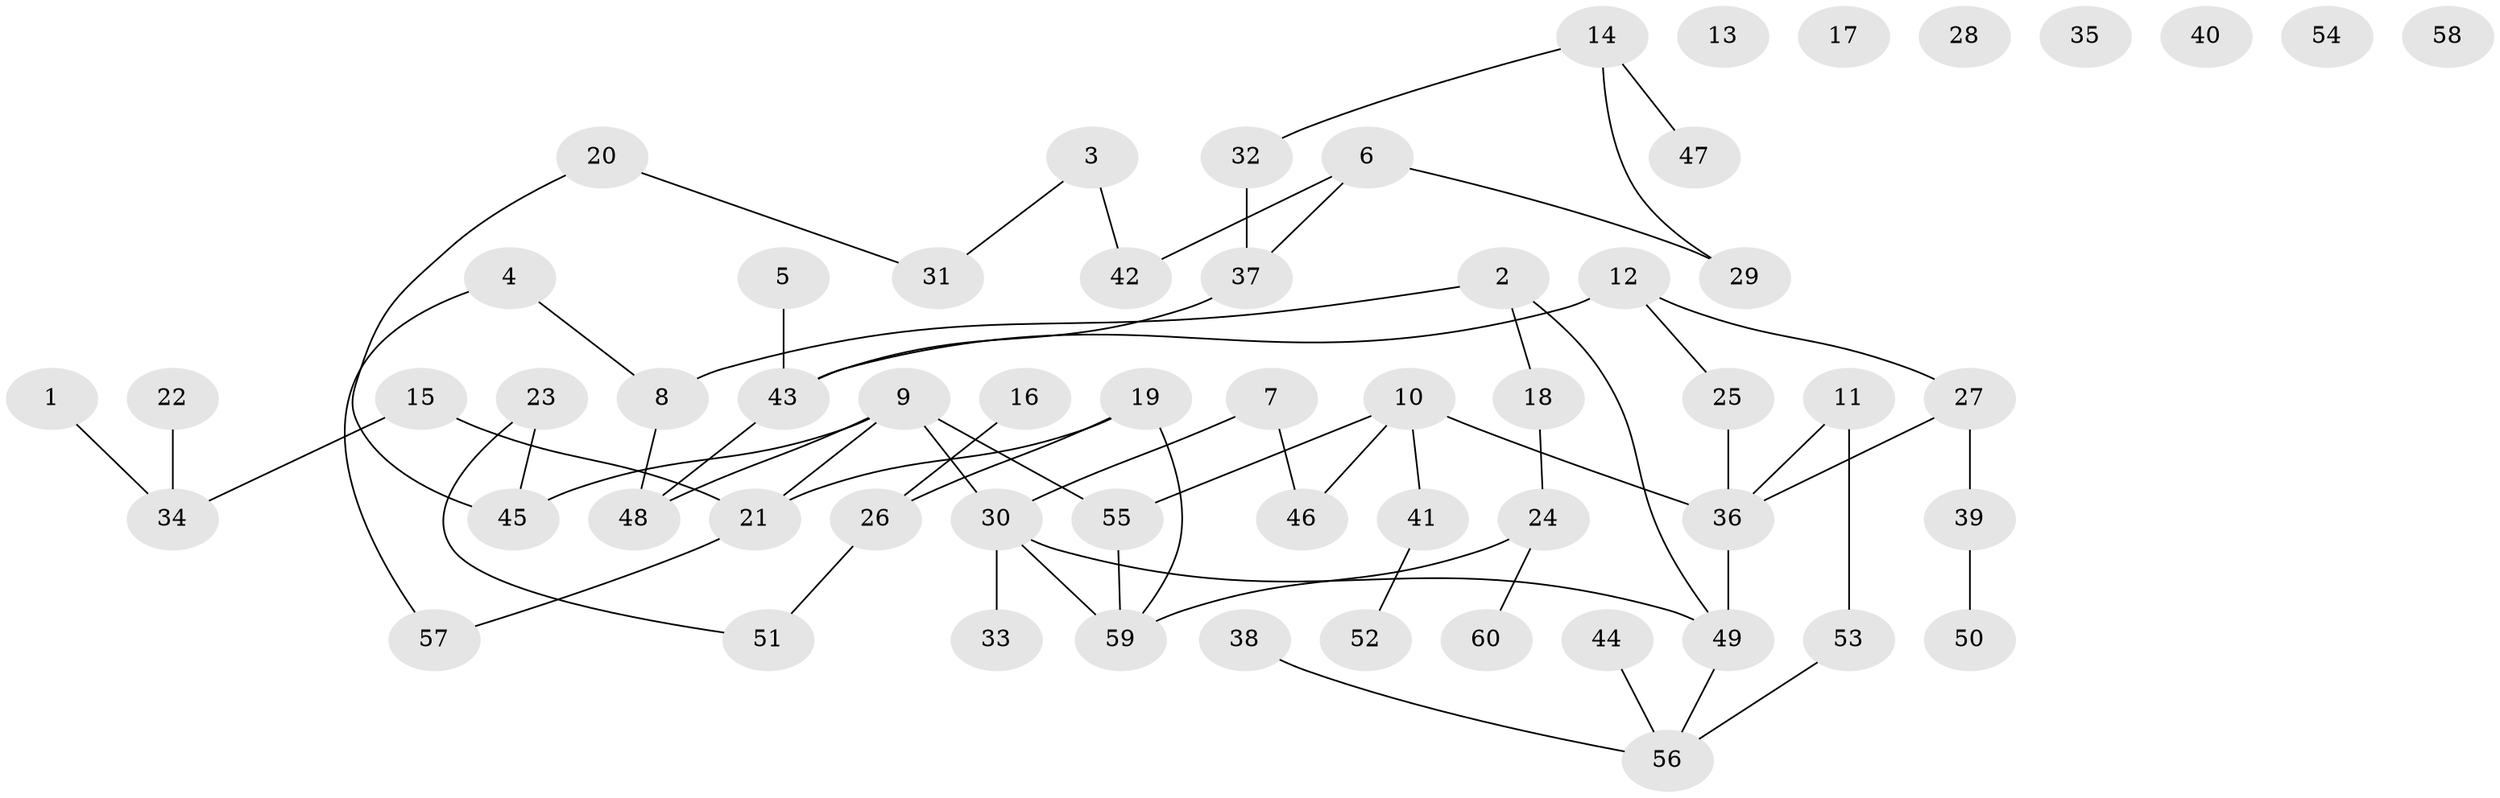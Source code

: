 // Generated by graph-tools (version 1.1) at 2025/39/03/09/25 04:39:48]
// undirected, 60 vertices, 65 edges
graph export_dot {
graph [start="1"]
  node [color=gray90,style=filled];
  1;
  2;
  3;
  4;
  5;
  6;
  7;
  8;
  9;
  10;
  11;
  12;
  13;
  14;
  15;
  16;
  17;
  18;
  19;
  20;
  21;
  22;
  23;
  24;
  25;
  26;
  27;
  28;
  29;
  30;
  31;
  32;
  33;
  34;
  35;
  36;
  37;
  38;
  39;
  40;
  41;
  42;
  43;
  44;
  45;
  46;
  47;
  48;
  49;
  50;
  51;
  52;
  53;
  54;
  55;
  56;
  57;
  58;
  59;
  60;
  1 -- 34;
  2 -- 8;
  2 -- 18;
  2 -- 49;
  3 -- 31;
  3 -- 42;
  4 -- 8;
  4 -- 57;
  5 -- 43;
  6 -- 29;
  6 -- 37;
  6 -- 42;
  7 -- 30;
  7 -- 46;
  8 -- 48;
  9 -- 21;
  9 -- 30;
  9 -- 45;
  9 -- 48;
  9 -- 55;
  10 -- 36;
  10 -- 41;
  10 -- 46;
  10 -- 55;
  11 -- 36;
  11 -- 53;
  12 -- 25;
  12 -- 27;
  12 -- 43;
  14 -- 29;
  14 -- 32;
  14 -- 47;
  15 -- 21;
  15 -- 34;
  16 -- 26;
  18 -- 24;
  19 -- 21;
  19 -- 26;
  19 -- 59;
  20 -- 31;
  20 -- 45;
  21 -- 57;
  22 -- 34;
  23 -- 45;
  23 -- 51;
  24 -- 59;
  24 -- 60;
  25 -- 36;
  26 -- 51;
  27 -- 36;
  27 -- 39;
  30 -- 33;
  30 -- 49;
  30 -- 59;
  32 -- 37;
  36 -- 49;
  37 -- 43;
  38 -- 56;
  39 -- 50;
  41 -- 52;
  43 -- 48;
  44 -- 56;
  49 -- 56;
  53 -- 56;
  55 -- 59;
}
